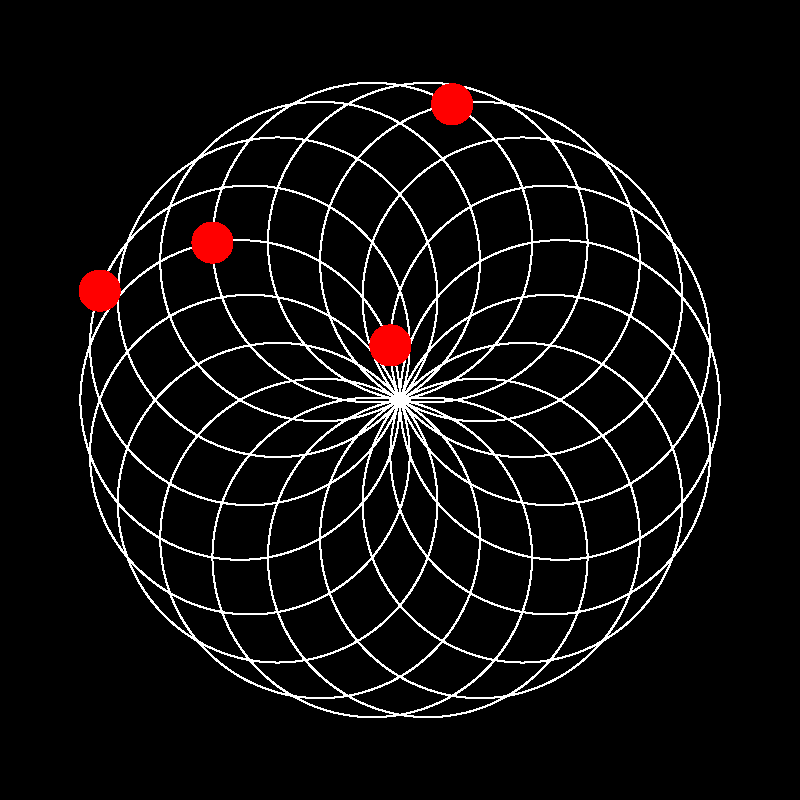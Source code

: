 import graph; 

struct Move {
	int x,y;
	int num; //positive for moves, negative for other symbols
	bool iswhite; 
	bool special; //both false is black 
	string glyph; //special symbol for stone or at
	string comment;
	pen specialpen; //sends a color or font ; might be needed.
	
	void operator init(int x, int y, int num, bool iswhite = false) {
		this.x = x;
		this.y = y;
		this.num = num;
		this.iswhite = iswhite;
	}
	
	void operator init(int x, int y) {
		this.x = x;
		this.y = y;
	}
}

struct Circoban {
	int size;
	int numcircles;
	int movenum;
	bool whitemove;
	real fontsize;
	picture pic;
	Move[] move;
	
	path[] circa;

	void operator init(int size, int numcircles=12) {
		this.size = size;
		this.numcircles = numcircles;
		this.fontsize = 1; // this.size/(this.lines+2); // borrowed from gasym, needs changing
		this.movenum = 1;
		this.whitemove = false; // black plays first
	}
}





void rendercircoban(Circoban cb) {
	size(cb.pic,cb.size);
	filldraw(cb.pic,box((-10,-10),(10,10)),black,black);
	int i;
	int numcircles=cb.numcircles;
	//obligatory comment
	cb.circa[0] = Circle((0,0),8);
	draw(cb.pic,cb.circa[0],invisible);
	for(i=1; i<=numcircles; ++i) {
		cb.circa[i]=Circle(4*dir(i*360/numcircles),4);
		draw(cb.pic,cb.circa[i],white);
	}
}

void rendermoves(Circoban cb) {
	
	pair[] movespot = new pair[];
	
	for (Move mv: cb.move) {
		movespot = intersectionpoints(cb.circa[mv.x],cb.circa[mv.y]);
		for (pair xy: movespot) {
			if (abs(xy.x) + abs(xy.y) > 0.005 ) { 
				filldraw(cb.pic,Circle(xy,0.5),red,red);
			}	
		}
	}
}

void drawcircoban(Circoban cb) {
	rendercircoban(cb);
	rendermoves(cb);
}

void testsuite (Circoban cb) {
	Move[] newmoves = {Move(3,5),Move(5,9),Move(8,0),Move(1,9)};
	for ( Move mv: newmoves) {
		cb.move.push(mv);
	}
	drawcircoban(cb);
	
	shipout(cb.pic);
}

void mumon() {
	int i;
	path[] circa = new path[];
	//absence of block comments makes me do weird things!
	if (i % 3 == 0) {
		draw(circa[i],red);
	} else if (i % 3 == 1) {
		draw(circa[i],blue);
	} else if (i % 3 == 2) {
		draw(circa[i],green);
	}

	if (i % 4 == 0) {
		draw(circa[i],red);
	} else if (i % 4 == 1) {
		draw(circa[i],blue);
	} else if (i % 4 == 2) {
		draw(circa[i],green);
	} else if (i % 4 == 3) {
		draw(circa[i],yellow);
	}
}

Circoban cb = Circoban(400,18);

testsuite(cb);